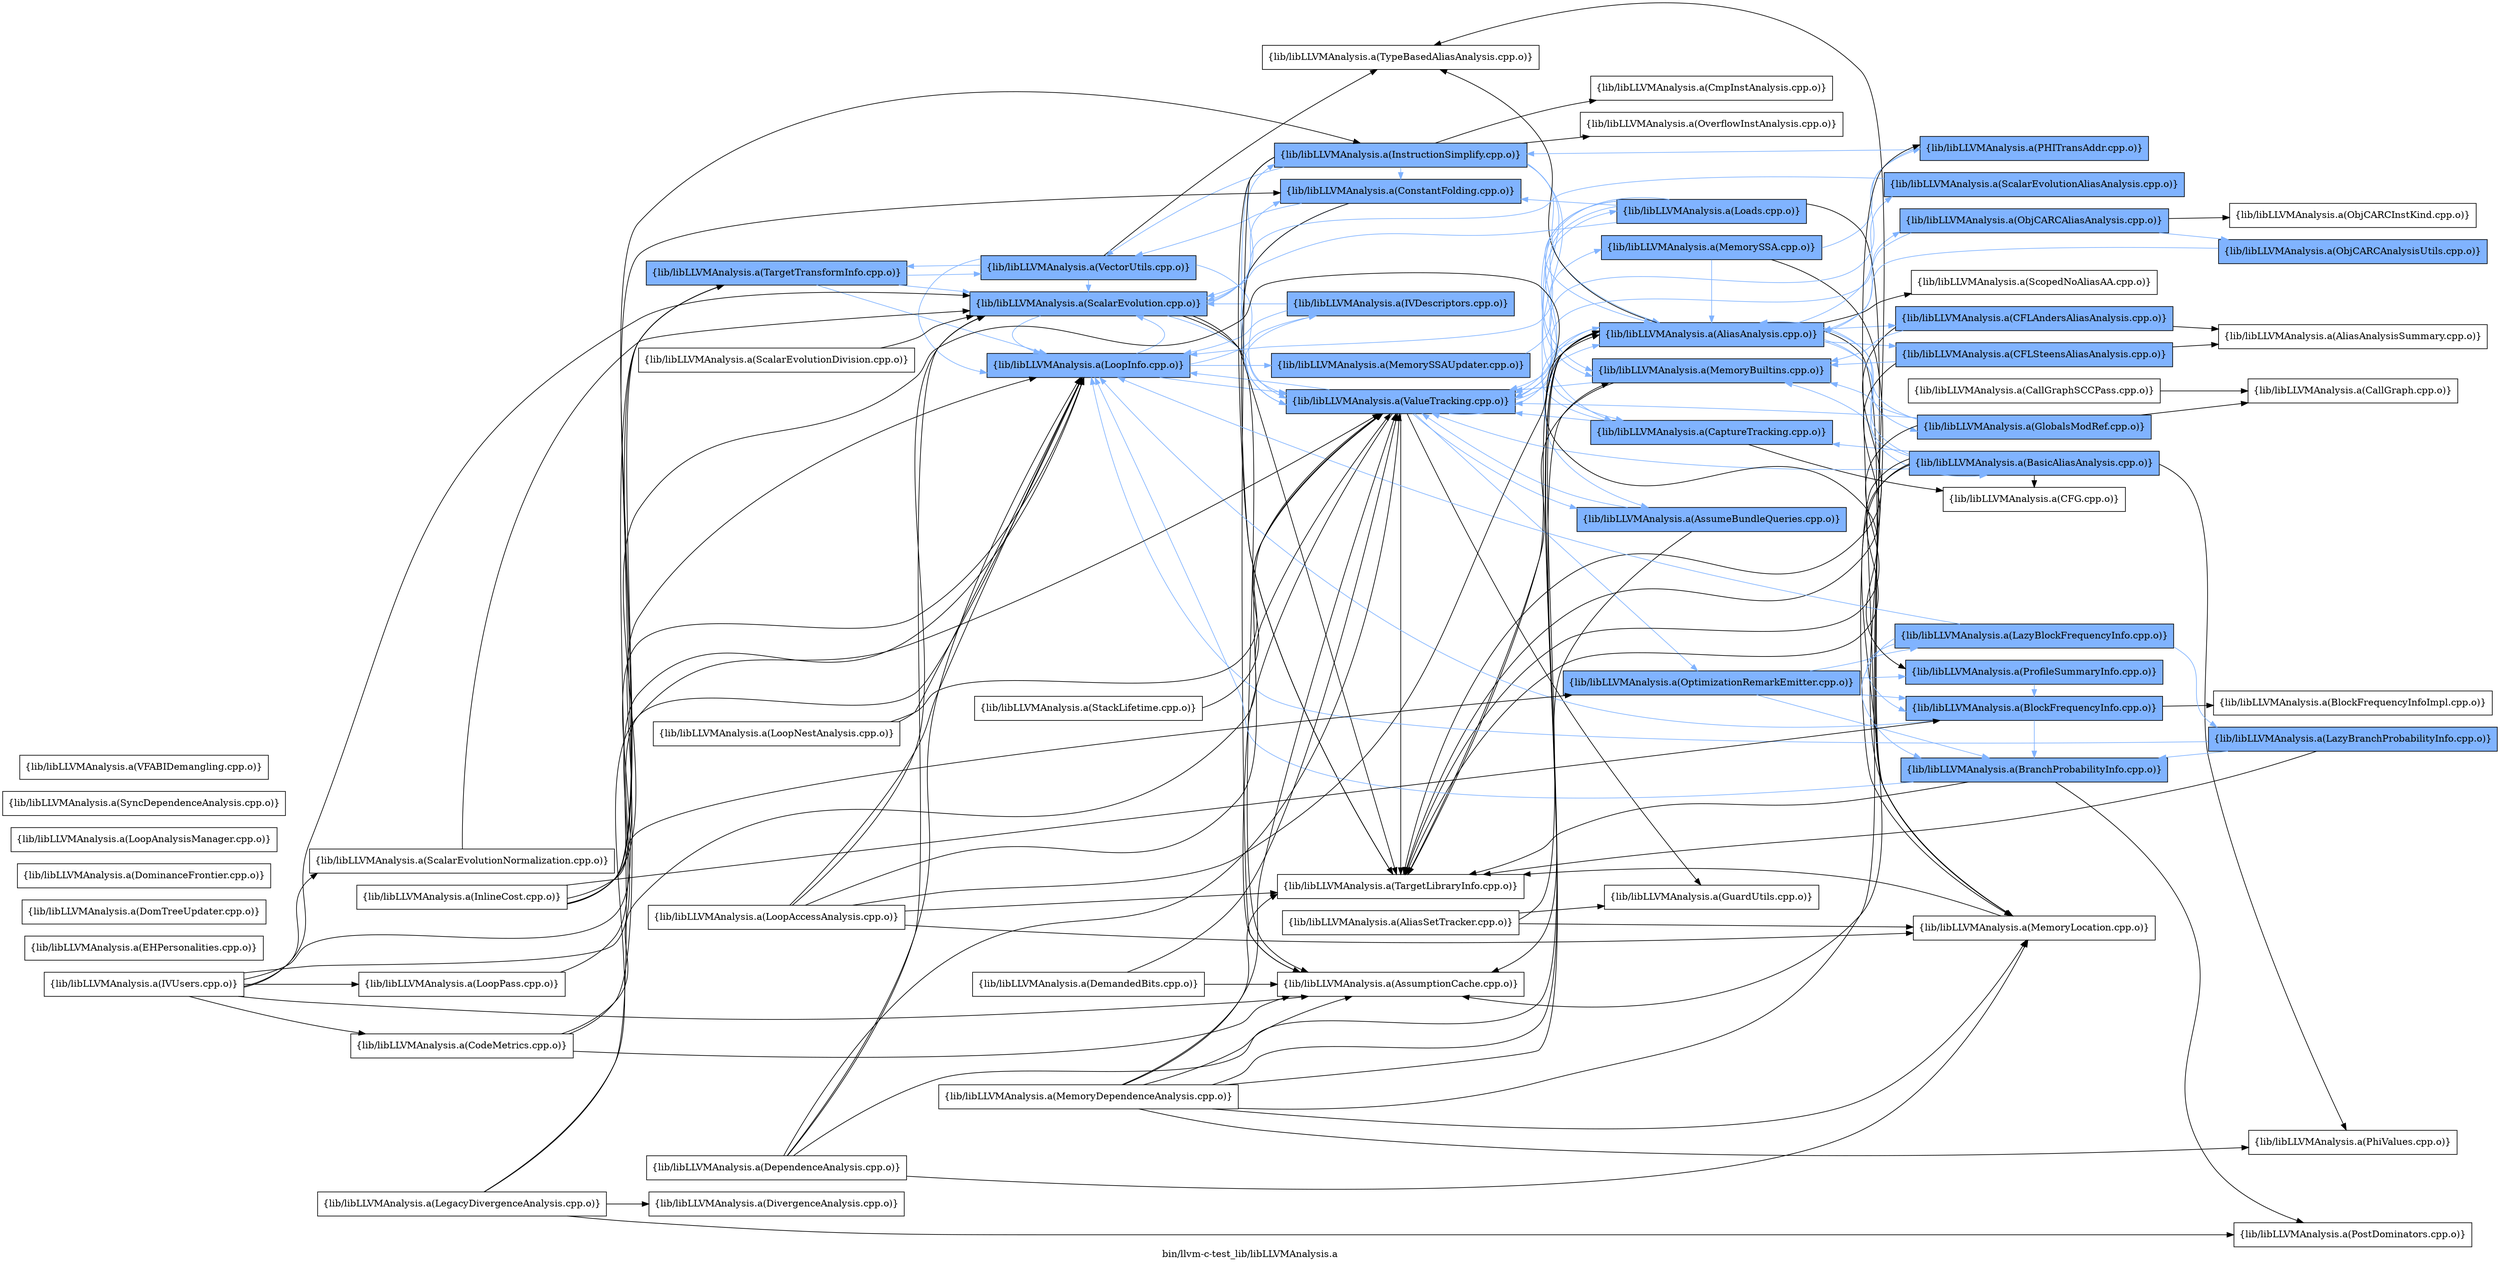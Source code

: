 digraph "bin/llvm-c-test_lib/libLLVMAnalysis.a" {
	label="bin/llvm-c-test_lib/libLLVMAnalysis.a";
	rankdir=LR;
	{ rank=same; Node0x55ebe7c0aab8;  }
	{ rank=same; Node0x55ebe7c06f58; Node0x55ebe7c07ef8; Node0x55ebe7c08b28;  }
	{ rank=same; Node0x55ebe7bfbc48; Node0x55ebe7c02908; Node0x55ebe7c097a8; Node0x55ebe7c09078; Node0x55ebe7c03538; Node0x55ebe7bfc5a8; Node0x55ebe7c0b828; Node0x55ebe7c09f28;  }
	{ rank=same; Node0x55ebe7c04988; Node0x55ebe7c07638; Node0x55ebe7c09938; Node0x55ebe7c08808; Node0x55ebe7bfd6d8; Node0x55ebe7c05798; Node0x55ebe7c03308; Node0x55ebe7bfc378; Node0x55ebe7c05e78; Node0x55ebe7c05478;  }
	{ rank=same; Node0x55ebe7c03858; Node0x55ebe7c07548; Node0x55ebe7c08948; Node0x55ebe7bfba18; Node0x55ebe7bfa348; Node0x55ebe7bfee98; Node0x55ebe7c04bb8; Node0x55ebe7bf8a98; Node0x55ebe7c094d8; Node0x55ebe7bfc558; Node0x55ebe7bfd318; Node0x55ebe7bf9628; Node0x55ebe7c086c8; Node0x55ebe7bfb1f8;  }

	Node0x55ebe7c0aab8 [shape=record,shape=box,group=1,style=filled,fillcolor="0.600000 0.5 1",label="{lib/libLLVMAnalysis.a(TargetTransformInfo.cpp.o)}"];
	Node0x55ebe7c0aab8 -> Node0x55ebe7c06f58[color="0.600000 0.5 1"];
	Node0x55ebe7c0aab8 -> Node0x55ebe7c07ef8[color="0.600000 0.5 1"];
	Node0x55ebe7c0aab8 -> Node0x55ebe7c08b28[color="0.600000 0.5 1"];
	Node0x55ebe7c08b28 [shape=record,shape=box,group=1,style=filled,fillcolor="0.600000 0.5 1",label="{lib/libLLVMAnalysis.a(VectorUtils.cpp.o)}"];
	Node0x55ebe7c08b28 -> Node0x55ebe7c06f58[color="0.600000 0.5 1"];
	Node0x55ebe7c08b28 -> Node0x55ebe7c07ef8[color="0.600000 0.5 1"];
	Node0x55ebe7c08b28 -> Node0x55ebe7c0aab8[color="0.600000 0.5 1"];
	Node0x55ebe7c08b28 -> Node0x55ebe7c09f28;
	Node0x55ebe7c08b28 -> Node0x55ebe7c097a8[color="0.600000 0.5 1"];
	Node0x55ebe7c097a8 [shape=record,shape=box,group=1,style=filled,fillcolor="0.600000 0.5 1",label="{lib/libLLVMAnalysis.a(ValueTracking.cpp.o)}"];
	Node0x55ebe7c097a8 -> Node0x55ebe7c07638[color="0.600000 0.5 1"];
	Node0x55ebe7c097a8 -> Node0x55ebe7c09938[color="0.600000 0.5 1"];
	Node0x55ebe7c097a8 -> Node0x55ebe7c09078;
	Node0x55ebe7c097a8 -> Node0x55ebe7c08808;
	Node0x55ebe7c097a8 -> Node0x55ebe7bfd6d8[color="0.600000 0.5 1"];
	Node0x55ebe7c097a8 -> Node0x55ebe7c06f58[color="0.600000 0.5 1"];
	Node0x55ebe7c097a8 -> Node0x55ebe7c05798[color="0.600000 0.5 1"];
	Node0x55ebe7c097a8 -> Node0x55ebe7c0b828;
	Node0x55ebe7c00d38 [shape=record,shape=box,group=0,label="{lib/libLLVMAnalysis.a(EHPersonalities.cpp.o)}"];
	Node0x55ebe7c086c8 [shape=record,shape=box,group=1,style=filled,fillcolor="0.600000 0.5 1",label="{lib/libLLVMAnalysis.a(ProfileSummaryInfo.cpp.o)}"];
	Node0x55ebe7c086c8 -> Node0x55ebe7bfc558[color="0.600000 0.5 1"];
	Node0x55ebe7c07638 [shape=record,shape=box,group=1,style=filled,fillcolor="0.600000 0.5 1",label="{lib/libLLVMAnalysis.a(AliasAnalysis.cpp.o)}"];
	Node0x55ebe7c07638 -> Node0x55ebe7c08948[color="0.600000 0.5 1"];
	Node0x55ebe7c07638 -> Node0x55ebe7bfba18[color="0.600000 0.5 1"];
	Node0x55ebe7c07638 -> Node0x55ebe7bfa348[color="0.600000 0.5 1"];
	Node0x55ebe7c07638 -> Node0x55ebe7c03308[color="0.600000 0.5 1"];
	Node0x55ebe7c07638 -> Node0x55ebe7bfee98[color="0.600000 0.5 1"];
	Node0x55ebe7c07638 -> Node0x55ebe7c03858;
	Node0x55ebe7c07638 -> Node0x55ebe7c04bb8[color="0.600000 0.5 1"];
	Node0x55ebe7c07638 -> Node0x55ebe7bf8a98[color="0.600000 0.5 1"];
	Node0x55ebe7c07638 -> Node0x55ebe7c0b828;
	Node0x55ebe7c07638 -> Node0x55ebe7c09f28;
	Node0x55ebe7c07638 -> Node0x55ebe7c094d8;
	Node0x55ebe7c07638 -> Node0x55ebe7c097a8[color="0.600000 0.5 1"];
	Node0x55ebe7c01d78 [shape=record,shape=box,group=0,label="{lib/libLLVMAnalysis.a(DomTreeUpdater.cpp.o)}"];
	Node0x55ebe7c06f58 [shape=record,shape=box,group=1,style=filled,fillcolor="0.600000 0.5 1",label="{lib/libLLVMAnalysis.a(LoopInfo.cpp.o)}"];
	Node0x55ebe7c06f58 -> Node0x55ebe7bfbc48[color="0.600000 0.5 1"];
	Node0x55ebe7c06f58 -> Node0x55ebe7c02908[color="0.600000 0.5 1"];
	Node0x55ebe7c06f58 -> Node0x55ebe7c07ef8[color="0.600000 0.5 1"];
	Node0x55ebe7c06f58 -> Node0x55ebe7c097a8[color="0.600000 0.5 1"];
	Node0x55ebe7c07ef8 [shape=record,shape=box,group=1,style=filled,fillcolor="0.600000 0.5 1",label="{lib/libLLVMAnalysis.a(ScalarEvolution.cpp.o)}"];
	Node0x55ebe7c07ef8 -> Node0x55ebe7c09078;
	Node0x55ebe7c07ef8 -> Node0x55ebe7c03538[color="0.600000 0.5 1"];
	Node0x55ebe7c07ef8 -> Node0x55ebe7bfc5a8[color="0.600000 0.5 1"];
	Node0x55ebe7c07ef8 -> Node0x55ebe7c06f58[color="0.600000 0.5 1"];
	Node0x55ebe7c07ef8 -> Node0x55ebe7c0b828;
	Node0x55ebe7c07ef8 -> Node0x55ebe7c097a8[color="0.600000 0.5 1"];
	Node0x55ebe7c0b828 [shape=record,shape=box,group=0,label="{lib/libLLVMAnalysis.a(TargetLibraryInfo.cpp.o)}"];
	Node0x55ebe7bfc558 [shape=record,shape=box,group=1,style=filled,fillcolor="0.600000 0.5 1",label="{lib/libLLVMAnalysis.a(BlockFrequencyInfo.cpp.o)}"];
	Node0x55ebe7bfc558 -> Node0x55ebe7bfcc88;
	Node0x55ebe7bfc558 -> Node0x55ebe7bfd318[color="0.600000 0.5 1"];
	Node0x55ebe7bfc558 -> Node0x55ebe7c06f58[color="0.600000 0.5 1"];
	Node0x55ebe7bfd318 [shape=record,shape=box,group=1,style=filled,fillcolor="0.600000 0.5 1",label="{lib/libLLVMAnalysis.a(BranchProbabilityInfo.cpp.o)}"];
	Node0x55ebe7bfd318 -> Node0x55ebe7c06f58[color="0.600000 0.5 1"];
	Node0x55ebe7bfd318 -> Node0x55ebe7c06878;
	Node0x55ebe7bfd318 -> Node0x55ebe7c0b828;
	Node0x55ebe7c05798 [shape=record,shape=box,group=1,style=filled,fillcolor="0.600000 0.5 1",label="{lib/libLLVMAnalysis.a(OptimizationRemarkEmitter.cpp.o)}"];
	Node0x55ebe7c05798 -> Node0x55ebe7bfc558[color="0.600000 0.5 1"];
	Node0x55ebe7c05798 -> Node0x55ebe7bfd318[color="0.600000 0.5 1"];
	Node0x55ebe7c05798 -> Node0x55ebe7bf9628[color="0.600000 0.5 1"];
	Node0x55ebe7c05798 -> Node0x55ebe7c086c8[color="0.600000 0.5 1"];
	Node0x55ebe7c09f28 [shape=record,shape=box,group=0,label="{lib/libLLVMAnalysis.a(TypeBasedAliasAnalysis.cpp.o)}"];
	Node0x55ebe7bf9628 [shape=record,shape=box,group=1,style=filled,fillcolor="0.600000 0.5 1",label="{lib/libLLVMAnalysis.a(LazyBlockFrequencyInfo.cpp.o)}"];
	Node0x55ebe7bf9628 -> Node0x55ebe7bfc558[color="0.600000 0.5 1"];
	Node0x55ebe7bf9628 -> Node0x55ebe7bfd318[color="0.600000 0.5 1"];
	Node0x55ebe7bf9628 -> Node0x55ebe7bf9038[color="0.600000 0.5 1"];
	Node0x55ebe7bf9628 -> Node0x55ebe7c06f58[color="0.600000 0.5 1"];
	Node0x55ebe7bf8638 [shape=record,shape=box,group=0,label="{lib/libLLVMAnalysis.a(LegacyDivergenceAnalysis.cpp.o)}"];
	Node0x55ebe7bf8638 -> Node0x55ebe7bfa578;
	Node0x55ebe7bf8638 -> Node0x55ebe7c06f58;
	Node0x55ebe7bf8638 -> Node0x55ebe7c06878;
	Node0x55ebe7bf8638 -> Node0x55ebe7c0aab8;
	Node0x55ebe7c03538 [shape=record,shape=box,group=1,style=filled,fillcolor="0.600000 0.5 1",label="{lib/libLLVMAnalysis.a(ConstantFolding.cpp.o)}"];
	Node0x55ebe7c03538 -> Node0x55ebe7c0b828;
	Node0x55ebe7c03538 -> Node0x55ebe7c097a8[color="0.600000 0.5 1"];
	Node0x55ebe7c03538 -> Node0x55ebe7c08b28[color="0.600000 0.5 1"];
	Node0x55ebe7bfb1f8 [shape=record,shape=box,group=0,label="{lib/libLLVMAnalysis.a(CFG.cpp.o)}"];
	Node0x55ebe7bfcc88 [shape=record,shape=box,group=0,label="{lib/libLLVMAnalysis.a(BlockFrequencyInfoImpl.cpp.o)}"];
	Node0x55ebe7c08948 [shape=record,shape=box,group=1,style=filled,fillcolor="0.600000 0.5 1",label="{lib/libLLVMAnalysis.a(BasicAliasAnalysis.cpp.o)}"];
	Node0x55ebe7c08948 -> Node0x55ebe7c07638[color="0.600000 0.5 1"];
	Node0x55ebe7c08948 -> Node0x55ebe7c09078;
	Node0x55ebe7c08948 -> Node0x55ebe7bfb1f8;
	Node0x55ebe7c08948 -> Node0x55ebe7c03308[color="0.600000 0.5 1"];
	Node0x55ebe7c08948 -> Node0x55ebe7c05e78[color="0.600000 0.5 1"];
	Node0x55ebe7c08948 -> Node0x55ebe7c03858;
	Node0x55ebe7c08948 -> Node0x55ebe7c06af8;
	Node0x55ebe7c08948 -> Node0x55ebe7c0b828;
	Node0x55ebe7c08948 -> Node0x55ebe7c097a8[color="0.600000 0.5 1"];
	Node0x55ebe7bffde8 [shape=record,shape=box,group=0,label="{lib/libLLVMAnalysis.a(DominanceFrontier.cpp.o)}"];
	Node0x55ebe7bfee98 [shape=record,shape=box,group=1,style=filled,fillcolor="0.600000 0.5 1",label="{lib/libLLVMAnalysis.a(GlobalsModRef.cpp.o)}"];
	Node0x55ebe7bfee98 -> Node0x55ebe7c07638[color="0.600000 0.5 1"];
	Node0x55ebe7bfee98 -> Node0x55ebe7c03d08;
	Node0x55ebe7bfee98 -> Node0x55ebe7c05e78[color="0.600000 0.5 1"];
	Node0x55ebe7bfee98 -> Node0x55ebe7c0b828;
	Node0x55ebe7bfee98 -> Node0x55ebe7c097a8[color="0.600000 0.5 1"];
	Node0x55ebe7bfb978 [shape=record,shape=box,group=0,label="{lib/libLLVMAnalysis.a(IVUsers.cpp.o)}"];
	Node0x55ebe7bfb978 -> Node0x55ebe7c09078;
	Node0x55ebe7bfb978 -> Node0x55ebe7bfac58;
	Node0x55ebe7bfb978 -> Node0x55ebe7c06f58;
	Node0x55ebe7bfb978 -> Node0x55ebe7c04d98;
	Node0x55ebe7bfb978 -> Node0x55ebe7c07ef8;
	Node0x55ebe7bfb978 -> Node0x55ebe7bf9bc8;
	Node0x55ebe7bfb978 -> Node0x55ebe7c097a8;
	Node0x55ebe7c05978 [shape=record,shape=box,group=0,label="{lib/libLLVMAnalysis.a(MemoryDependenceAnalysis.cpp.o)}"];
	Node0x55ebe7c05978 -> Node0x55ebe7c07638;
	Node0x55ebe7c05978 -> Node0x55ebe7c09078;
	Node0x55ebe7c05978 -> Node0x55ebe7c05e78;
	Node0x55ebe7c05978 -> Node0x55ebe7c03858;
	Node0x55ebe7c05978 -> Node0x55ebe7c07548;
	Node0x55ebe7c05978 -> Node0x55ebe7c06af8;
	Node0x55ebe7c05978 -> Node0x55ebe7c0b828;
	Node0x55ebe7c05978 -> Node0x55ebe7c097a8;
	Node0x55ebe7bf8a98 [shape=record,shape=box,group=1,style=filled,fillcolor="0.600000 0.5 1",label="{lib/libLLVMAnalysis.a(ScalarEvolutionAliasAnalysis.cpp.o)}"];
	Node0x55ebe7bf8a98 -> Node0x55ebe7c07ef8[color="0.600000 0.5 1"];
	Node0x55ebe7bfd6d8 [shape=record,shape=box,group=1,style=filled,fillcolor="0.600000 0.5 1",label="{lib/libLLVMAnalysis.a(Loads.cpp.o)}"];
	Node0x55ebe7bfd6d8 -> Node0x55ebe7c07638[color="0.600000 0.5 1"];
	Node0x55ebe7bfd6d8 -> Node0x55ebe7c09938[color="0.600000 0.5 1"];
	Node0x55ebe7bfd6d8 -> Node0x55ebe7c03538[color="0.600000 0.5 1"];
	Node0x55ebe7bfd6d8 -> Node0x55ebe7c06f58[color="0.600000 0.5 1"];
	Node0x55ebe7bfd6d8 -> Node0x55ebe7c05e78[color="0.600000 0.5 1"];
	Node0x55ebe7bfd6d8 -> Node0x55ebe7c03858;
	Node0x55ebe7bfd6d8 -> Node0x55ebe7c07ef8[color="0.600000 0.5 1"];
	Node0x55ebe7bfd6d8 -> Node0x55ebe7c097a8[color="0.600000 0.5 1"];
	Node0x55ebe7c03858 [shape=record,shape=box,group=0,label="{lib/libLLVMAnalysis.a(MemoryLocation.cpp.o)}"];
	Node0x55ebe7c03858 -> Node0x55ebe7c0b828;
	Node0x55ebe7c03858 -> Node0x55ebe7c09f28;
	Node0x55ebe7bfba18 [shape=record,shape=box,group=1,style=filled,fillcolor="0.600000 0.5 1",label="{lib/libLLVMAnalysis.a(CFLAndersAliasAnalysis.cpp.o)}"];
	Node0x55ebe7bfba18 -> Node0x55ebe7bf9ad8;
	Node0x55ebe7bfba18 -> Node0x55ebe7c05e78[color="0.600000 0.5 1"];
	Node0x55ebe7bfba18 -> Node0x55ebe7c0b828;
	Node0x55ebe7bfa348 [shape=record,shape=box,group=1,style=filled,fillcolor="0.600000 0.5 1",label="{lib/libLLVMAnalysis.a(CFLSteensAliasAnalysis.cpp.o)}"];
	Node0x55ebe7bfa348 -> Node0x55ebe7bf9ad8;
	Node0x55ebe7bfa348 -> Node0x55ebe7c05e78[color="0.600000 0.5 1"];
	Node0x55ebe7bfa348 -> Node0x55ebe7c0b828;
	Node0x55ebe7c024f8 [shape=record,shape=box,group=0,label="{lib/libLLVMAnalysis.a(CallGraphSCCPass.cpp.o)}"];
	Node0x55ebe7c024f8 -> Node0x55ebe7c03d08;
	Node0x55ebe7c094d8 [shape=record,shape=box,group=0,label="{lib/libLLVMAnalysis.a(ScopedNoAliasAA.cpp.o)}"];
	Node0x55ebe7bfc5a8 [shape=record,shape=box,group=1,style=filled,fillcolor="0.600000 0.5 1",label="{lib/libLLVMAnalysis.a(InstructionSimplify.cpp.o)}"];
	Node0x55ebe7bfc5a8 -> Node0x55ebe7c07638[color="0.600000 0.5 1"];
	Node0x55ebe7bfc5a8 -> Node0x55ebe7c09078;
	Node0x55ebe7bfc5a8 -> Node0x55ebe7c03308[color="0.600000 0.5 1"];
	Node0x55ebe7bfc5a8 -> Node0x55ebe7c03538[color="0.600000 0.5 1"];
	Node0x55ebe7bfc5a8 -> Node0x55ebe7bfc378;
	Node0x55ebe7bfc5a8 -> Node0x55ebe7c05e78[color="0.600000 0.5 1"];
	Node0x55ebe7bfc5a8 -> Node0x55ebe7c05478;
	Node0x55ebe7bfc5a8 -> Node0x55ebe7c0b828;
	Node0x55ebe7bfc5a8 -> Node0x55ebe7c097a8[color="0.600000 0.5 1"];
	Node0x55ebe7bfc5a8 -> Node0x55ebe7c08b28[color="0.600000 0.5 1"];
	Node0x55ebe7c09078 [shape=record,shape=box,group=0,label="{lib/libLLVMAnalysis.a(AssumptionCache.cpp.o)}"];
	Node0x55ebe7c04988 [shape=record,shape=box,group=1,style=filled,fillcolor="0.600000 0.5 1",label="{lib/libLLVMAnalysis.a(MemorySSA.cpp.o)}"];
	Node0x55ebe7c04988 -> Node0x55ebe7c07638[color="0.600000 0.5 1"];
	Node0x55ebe7c04988 -> Node0x55ebe7c03858;
	Node0x55ebe7c04988 -> Node0x55ebe7c07548[color="0.600000 0.5 1"];
	Node0x55ebe7c02908 [shape=record,shape=box,group=1,style=filled,fillcolor="0.600000 0.5 1",label="{lib/libLLVMAnalysis.a(MemorySSAUpdater.cpp.o)}"];
	Node0x55ebe7c02908 -> Node0x55ebe7c04988[color="0.600000 0.5 1"];
	Node0x55ebe7c03a88 [shape=record,shape=box,group=0,label="{lib/libLLVMAnalysis.a(ObjCARCInstKind.cpp.o)}"];
	Node0x55ebe7bfd138 [shape=record,shape=box,group=0,label="{lib/libLLVMAnalysis.a(InlineCost.cpp.o)}"];
	Node0x55ebe7bfd138 -> Node0x55ebe7bfc558;
	Node0x55ebe7bfd138 -> Node0x55ebe7c03538;
	Node0x55ebe7bfd138 -> Node0x55ebe7bfc5a8;
	Node0x55ebe7bfd138 -> Node0x55ebe7c06f58;
	Node0x55ebe7bfd138 -> Node0x55ebe7c05798;
	Node0x55ebe7bfd138 -> Node0x55ebe7c086c8;
	Node0x55ebe7bfd138 -> Node0x55ebe7c0aab8;
	Node0x55ebe7c0bfa8 [shape=record,shape=box,group=0,label="{lib/libLLVMAnalysis.a(StackLifetime.cpp.o)}"];
	Node0x55ebe7c0bfa8 -> Node0x55ebe7c097a8;
	Node0x55ebe7c01968 [shape=record,shape=box,group=0,label="{lib/libLLVMAnalysis.a(DemandedBits.cpp.o)}"];
	Node0x55ebe7c01968 -> Node0x55ebe7c09078;
	Node0x55ebe7c01968 -> Node0x55ebe7c097a8;
	Node0x55ebe7bfd8b8 [shape=record,shape=box,group=0,label="{lib/libLLVMAnalysis.a(LoopAccessAnalysis.cpp.o)}"];
	Node0x55ebe7bfd8b8 -> Node0x55ebe7c07638;
	Node0x55ebe7bfd8b8 -> Node0x55ebe7c06f58;
	Node0x55ebe7bfd8b8 -> Node0x55ebe7c03858;
	Node0x55ebe7bfd8b8 -> Node0x55ebe7c07ef8;
	Node0x55ebe7bfd8b8 -> Node0x55ebe7c0b828;
	Node0x55ebe7bfd8b8 -> Node0x55ebe7c097a8;
	Node0x55ebe7c04d98 [shape=record,shape=box,group=0,label="{lib/libLLVMAnalysis.a(LoopPass.cpp.o)}"];
	Node0x55ebe7c04d98 -> Node0x55ebe7c06f58;
	Node0x55ebe7bf9bc8 [shape=record,shape=box,group=0,label="{lib/libLLVMAnalysis.a(ScalarEvolutionNormalization.cpp.o)}"];
	Node0x55ebe7bf9bc8 -> Node0x55ebe7c07ef8;
	Node0x55ebe7c05e78 [shape=record,shape=box,group=1,style=filled,fillcolor="0.600000 0.5 1",label="{lib/libLLVMAnalysis.a(MemoryBuiltins.cpp.o)}"];
	Node0x55ebe7c05e78 -> Node0x55ebe7c0b828;
	Node0x55ebe7c05e78 -> Node0x55ebe7c097a8[color="0.600000 0.5 1"];
	Node0x55ebe7c06878 [shape=record,shape=box,group=0,label="{lib/libLLVMAnalysis.a(PostDominators.cpp.o)}"];
	Node0x55ebe7bfbc48 [shape=record,shape=box,group=1,style=filled,fillcolor="0.600000 0.5 1",label="{lib/libLLVMAnalysis.a(IVDescriptors.cpp.o)}"];
	Node0x55ebe7bfbc48 -> Node0x55ebe7c06f58[color="0.600000 0.5 1"];
	Node0x55ebe7bfbc48 -> Node0x55ebe7c07ef8[color="0.600000 0.5 1"];
	Node0x55ebe7bfbc48 -> Node0x55ebe7c097a8[color="0.600000 0.5 1"];
	Node0x55ebe7c03d08 [shape=record,shape=box,group=0,label="{lib/libLLVMAnalysis.a(CallGraph.cpp.o)}"];
	Node0x55ebe7c03308 [shape=record,shape=box,group=1,style=filled,fillcolor="0.600000 0.5 1",label="{lib/libLLVMAnalysis.a(CaptureTracking.cpp.o)}"];
	Node0x55ebe7c03308 -> Node0x55ebe7c07638[color="0.600000 0.5 1"];
	Node0x55ebe7c03308 -> Node0x55ebe7bfb1f8;
	Node0x55ebe7c03308 -> Node0x55ebe7c097a8[color="0.600000 0.5 1"];
	Node0x55ebe7c09938 [shape=record,shape=box,group=1,style=filled,fillcolor="0.600000 0.5 1",label="{lib/libLLVMAnalysis.a(AssumeBundleQueries.cpp.o)}"];
	Node0x55ebe7c09938 -> Node0x55ebe7c09078;
	Node0x55ebe7c09938 -> Node0x55ebe7c097a8[color="0.600000 0.5 1"];
	Node0x55ebe7c020e8 [shape=record,shape=box,group=0,label="{lib/libLLVMAnalysis.a(DependenceAnalysis.cpp.o)}"];
	Node0x55ebe7c020e8 -> Node0x55ebe7c07638;
	Node0x55ebe7c020e8 -> Node0x55ebe7c06f58;
	Node0x55ebe7c020e8 -> Node0x55ebe7c03858;
	Node0x55ebe7c020e8 -> Node0x55ebe7c07ef8;
	Node0x55ebe7c020e8 -> Node0x55ebe7c097a8;
	Node0x55ebe7c08808 [shape=record,shape=box,group=0,label="{lib/libLLVMAnalysis.a(GuardUtils.cpp.o)}"];
	Node0x55ebe7c04bb8 [shape=record,shape=box,group=1,style=filled,fillcolor="0.600000 0.5 1",label="{lib/libLLVMAnalysis.a(ObjCARCAliasAnalysis.cpp.o)}"];
	Node0x55ebe7c04bb8 -> Node0x55ebe7c047a8[color="0.600000 0.5 1"];
	Node0x55ebe7c04bb8 -> Node0x55ebe7c03a88;
	Node0x55ebe7c04bb8 -> Node0x55ebe7c097a8[color="0.600000 0.5 1"];
	Node0x55ebe7c06af8 [shape=record,shape=box,group=0,label="{lib/libLLVMAnalysis.a(PhiValues.cpp.o)}"];
	Node0x55ebe7bf9ad8 [shape=record,shape=box,group=0,label="{lib/libLLVMAnalysis.a(AliasAnalysisSummary.cpp.o)}"];
	Node0x55ebe7bfac58 [shape=record,shape=box,group=0,label="{lib/libLLVMAnalysis.a(CodeMetrics.cpp.o)}"];
	Node0x55ebe7bfac58 -> Node0x55ebe7c09078;
	Node0x55ebe7bfac58 -> Node0x55ebe7c0aab8;
	Node0x55ebe7bfac58 -> Node0x55ebe7c097a8;
	Node0x55ebe7bfc378 [shape=record,shape=box,group=0,label="{lib/libLLVMAnalysis.a(CmpInstAnalysis.cpp.o)}"];
	Node0x55ebe7c05478 [shape=record,shape=box,group=0,label="{lib/libLLVMAnalysis.a(OverflowInstAnalysis.cpp.o)}"];
	Node0x55ebe7bf9038 [shape=record,shape=box,group=1,style=filled,fillcolor="0.600000 0.5 1",label="{lib/libLLVMAnalysis.a(LazyBranchProbabilityInfo.cpp.o)}"];
	Node0x55ebe7bf9038 -> Node0x55ebe7bfd318[color="0.600000 0.5 1"];
	Node0x55ebe7bf9038 -> Node0x55ebe7c06f58[color="0.600000 0.5 1"];
	Node0x55ebe7bf9038 -> Node0x55ebe7c0b828;
	Node0x55ebe7bfa578 [shape=record,shape=box,group=0,label="{lib/libLLVMAnalysis.a(DivergenceAnalysis.cpp.o)}"];
	Node0x55ebe7bfe5d8 [shape=record,shape=box,group=0,label="{lib/libLLVMAnalysis.a(AliasSetTracker.cpp.o)}"];
	Node0x55ebe7bfe5d8 -> Node0x55ebe7c07638;
	Node0x55ebe7bfe5d8 -> Node0x55ebe7c08808;
	Node0x55ebe7bfe5d8 -> Node0x55ebe7c03858;
	Node0x55ebe7c068c8 [shape=record,shape=box,group=0,label="{lib/libLLVMAnalysis.a(LoopAnalysisManager.cpp.o)}"];
	Node0x55ebe7c06d28 [shape=record,shape=box,group=0,label="{lib/libLLVMAnalysis.a(LoopNestAnalysis.cpp.o)}"];
	Node0x55ebe7c06d28 -> Node0x55ebe7c06f58;
	Node0x55ebe7c06d28 -> Node0x55ebe7c097a8;
	Node0x55ebe7c07548 [shape=record,shape=box,group=1,style=filled,fillcolor="0.600000 0.5 1",label="{lib/libLLVMAnalysis.a(PHITransAddr.cpp.o)}"];
	Node0x55ebe7c07548 -> Node0x55ebe7bfc5a8[color="0.600000 0.5 1"];
	Node0x55ebe7c07548 -> Node0x55ebe7c097a8[color="0.600000 0.5 1"];
	Node0x55ebe7c047a8 [shape=record,shape=box,group=1,style=filled,fillcolor="0.600000 0.5 1",label="{lib/libLLVMAnalysis.a(ObjCARCAnalysisUtils.cpp.o)}"];
	Node0x55ebe7c047a8 -> Node0x55ebe7c07638[color="0.600000 0.5 1"];
	Node0x55ebe7bfa988 [shape=record,shape=box,group=0,label="{lib/libLLVMAnalysis.a(ScalarEvolutionDivision.cpp.o)}"];
	Node0x55ebe7bfa988 -> Node0x55ebe7c07ef8;
	Node0x55ebe7c0b238 [shape=record,shape=box,group=0,label="{lib/libLLVMAnalysis.a(SyncDependenceAnalysis.cpp.o)}"];
	Node0x55ebe7c02d18 [shape=record,shape=box,group=0,label="{lib/libLLVMAnalysis.a(VFABIDemangling.cpp.o)}"];
}
